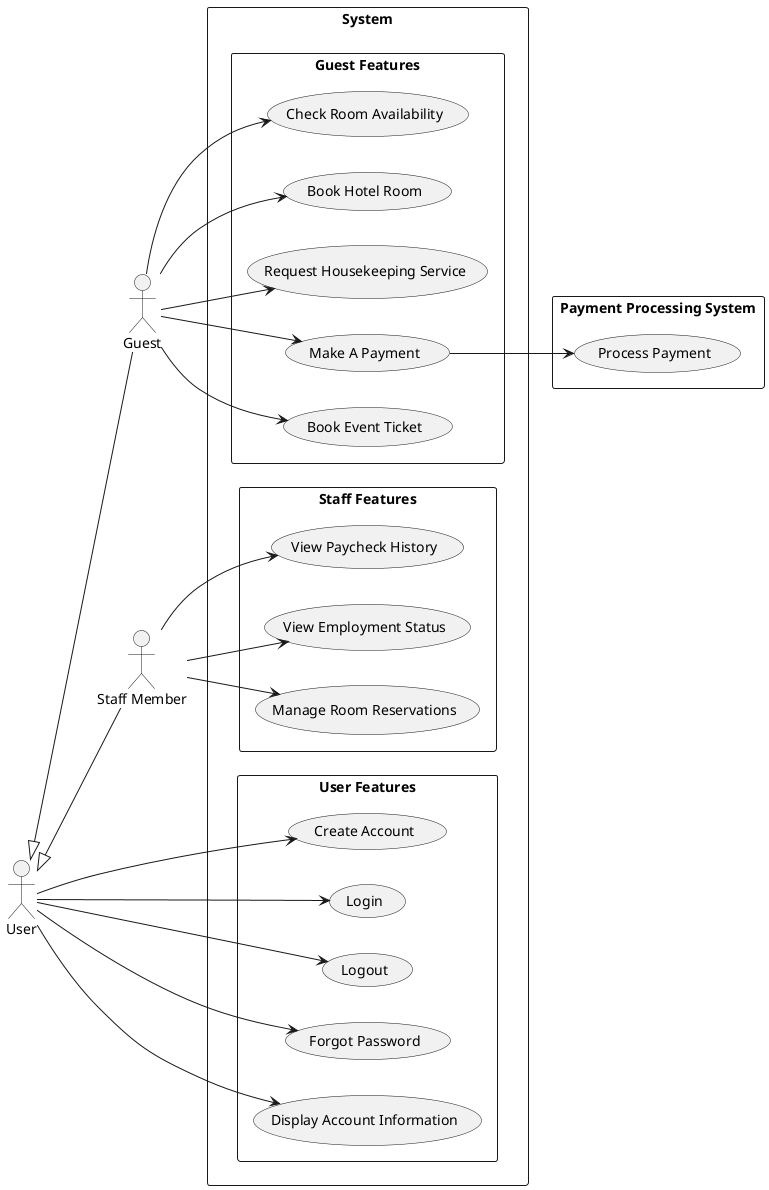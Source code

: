 @startuml
left to right direction

actor Guest as guest
actor "Staff Member" as staff

User <|-- guest
User <|-- staff

rectangle "System" as main_system {
    rectangle "User Features" {
        usecase "Create Account" as uc1
        usecase "Login" as uc2
        usecase "Logout" as uc3
        usecase "Forgot Password" as uc4
        usecase "Display Account Information" as uc17
    }

    rectangle "Staff Features" {
        usecase "View Paycheck History" as uc5
        usecase "View Employment Status" as uc6
        usecase "Manage Room Reservations" as uc7
    }


    rectangle "Guest Features" {
        usecase "Check Room Availability" as uc12
        usecase "Book Hotel Room" as uc13
        usecase "Request Housekeeping Service" as uc14
        usecase "Make A Payment" as uc15
        usecase "Book Event Ticket" as uc16
    }
}

rectangle "Payment Processing System" as pps {
    usecase "Process Payment" as uc_payment
}

User --> uc1
User --> uc2
User --> uc3
User --> uc4
User --> uc17

staff --> uc5
staff--> uc6
staff --> uc7

guest --> uc12
guest --> uc13
guest --> uc14
guest --> uc15
guest --> uc16

uc15 --> uc_payment
@enduml
